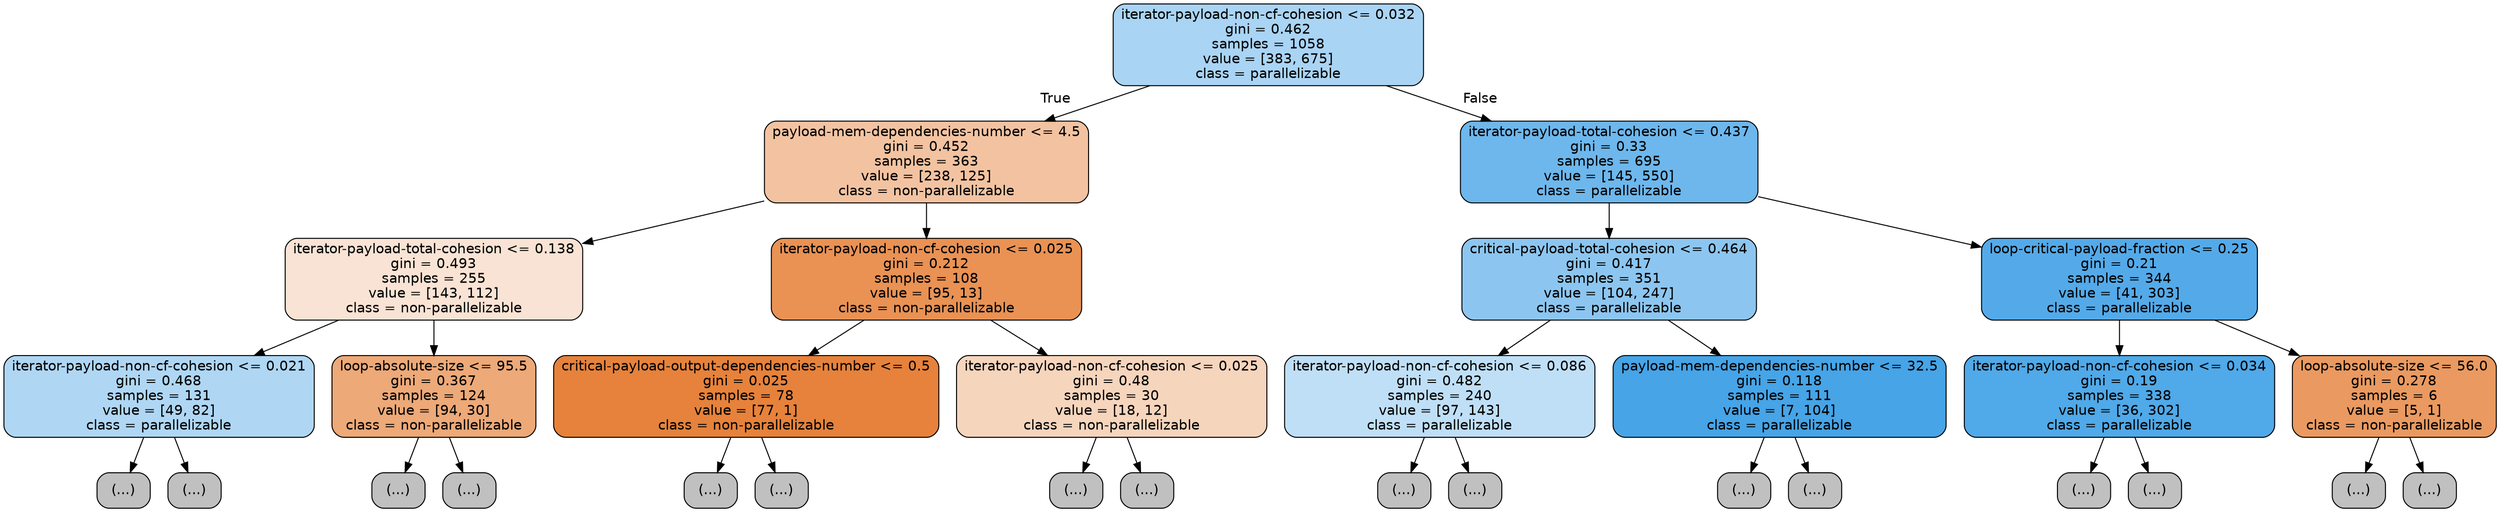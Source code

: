 digraph Tree {
node [shape=box, style="filled, rounded", color="black", fontname=helvetica] ;
edge [fontname=helvetica] ;
0 [label="iterator-payload-non-cf-cohesion <= 0.032\ngini = 0.462\nsamples = 1058\nvalue = [383, 675]\nclass = parallelizable", fillcolor="#399de56e"] ;
1 [label="payload-mem-dependencies-number <= 4.5\ngini = 0.452\nsamples = 363\nvalue = [238, 125]\nclass = non-parallelizable", fillcolor="#e5813979"] ;
0 -> 1 [labeldistance=2.5, labelangle=45, headlabel="True"] ;
2 [label="iterator-payload-total-cohesion <= 0.138\ngini = 0.493\nsamples = 255\nvalue = [143, 112]\nclass = non-parallelizable", fillcolor="#e5813937"] ;
1 -> 2 ;
3 [label="iterator-payload-non-cf-cohesion <= 0.021\ngini = 0.468\nsamples = 131\nvalue = [49, 82]\nclass = parallelizable", fillcolor="#399de567"] ;
2 -> 3 ;
4 [label="(...)", fillcolor="#C0C0C0"] ;
3 -> 4 ;
23 [label="(...)", fillcolor="#C0C0C0"] ;
3 -> 23 ;
48 [label="loop-absolute-size <= 95.5\ngini = 0.367\nsamples = 124\nvalue = [94, 30]\nclass = non-parallelizable", fillcolor="#e58139ae"] ;
2 -> 48 ;
49 [label="(...)", fillcolor="#C0C0C0"] ;
48 -> 49 ;
74 [label="(...)", fillcolor="#C0C0C0"] ;
48 -> 74 ;
77 [label="iterator-payload-non-cf-cohesion <= 0.025\ngini = 0.212\nsamples = 108\nvalue = [95, 13]\nclass = non-parallelizable", fillcolor="#e58139dc"] ;
1 -> 77 ;
78 [label="critical-payload-output-dependencies-number <= 0.5\ngini = 0.025\nsamples = 78\nvalue = [77, 1]\nclass = non-parallelizable", fillcolor="#e58139fc"] ;
77 -> 78 ;
79 [label="(...)", fillcolor="#C0C0C0"] ;
78 -> 79 ;
82 [label="(...)", fillcolor="#C0C0C0"] ;
78 -> 82 ;
83 [label="iterator-payload-non-cf-cohesion <= 0.025\ngini = 0.48\nsamples = 30\nvalue = [18, 12]\nclass = non-parallelizable", fillcolor="#e5813955"] ;
77 -> 83 ;
84 [label="(...)", fillcolor="#C0C0C0"] ;
83 -> 84 ;
85 [label="(...)", fillcolor="#C0C0C0"] ;
83 -> 85 ;
90 [label="iterator-payload-total-cohesion <= 0.437\ngini = 0.33\nsamples = 695\nvalue = [145, 550]\nclass = parallelizable", fillcolor="#399de5bc"] ;
0 -> 90 [labeldistance=2.5, labelangle=-45, headlabel="False"] ;
91 [label="critical-payload-total-cohesion <= 0.464\ngini = 0.417\nsamples = 351\nvalue = [104, 247]\nclass = parallelizable", fillcolor="#399de594"] ;
90 -> 91 ;
92 [label="iterator-payload-non-cf-cohesion <= 0.086\ngini = 0.482\nsamples = 240\nvalue = [97, 143]\nclass = parallelizable", fillcolor="#399de552"] ;
91 -> 92 ;
93 [label="(...)", fillcolor="#C0C0C0"] ;
92 -> 93 ;
180 [label="(...)", fillcolor="#C0C0C0"] ;
92 -> 180 ;
183 [label="payload-mem-dependencies-number <= 32.5\ngini = 0.118\nsamples = 111\nvalue = [7, 104]\nclass = parallelizable", fillcolor="#399de5ee"] ;
91 -> 183 ;
184 [label="(...)", fillcolor="#C0C0C0"] ;
183 -> 184 ;
195 [label="(...)", fillcolor="#C0C0C0"] ;
183 -> 195 ;
200 [label="loop-critical-payload-fraction <= 0.25\ngini = 0.21\nsamples = 344\nvalue = [41, 303]\nclass = parallelizable", fillcolor="#399de5dc"] ;
90 -> 200 ;
201 [label="iterator-payload-non-cf-cohesion <= 0.034\ngini = 0.19\nsamples = 338\nvalue = [36, 302]\nclass = parallelizable", fillcolor="#399de5e1"] ;
200 -> 201 ;
202 [label="(...)", fillcolor="#C0C0C0"] ;
201 -> 202 ;
205 [label="(...)", fillcolor="#C0C0C0"] ;
201 -> 205 ;
266 [label="loop-absolute-size <= 56.0\ngini = 0.278\nsamples = 6\nvalue = [5, 1]\nclass = non-parallelizable", fillcolor="#e58139cc"] ;
200 -> 266 ;
267 [label="(...)", fillcolor="#C0C0C0"] ;
266 -> 267 ;
268 [label="(...)", fillcolor="#C0C0C0"] ;
266 -> 268 ;
}